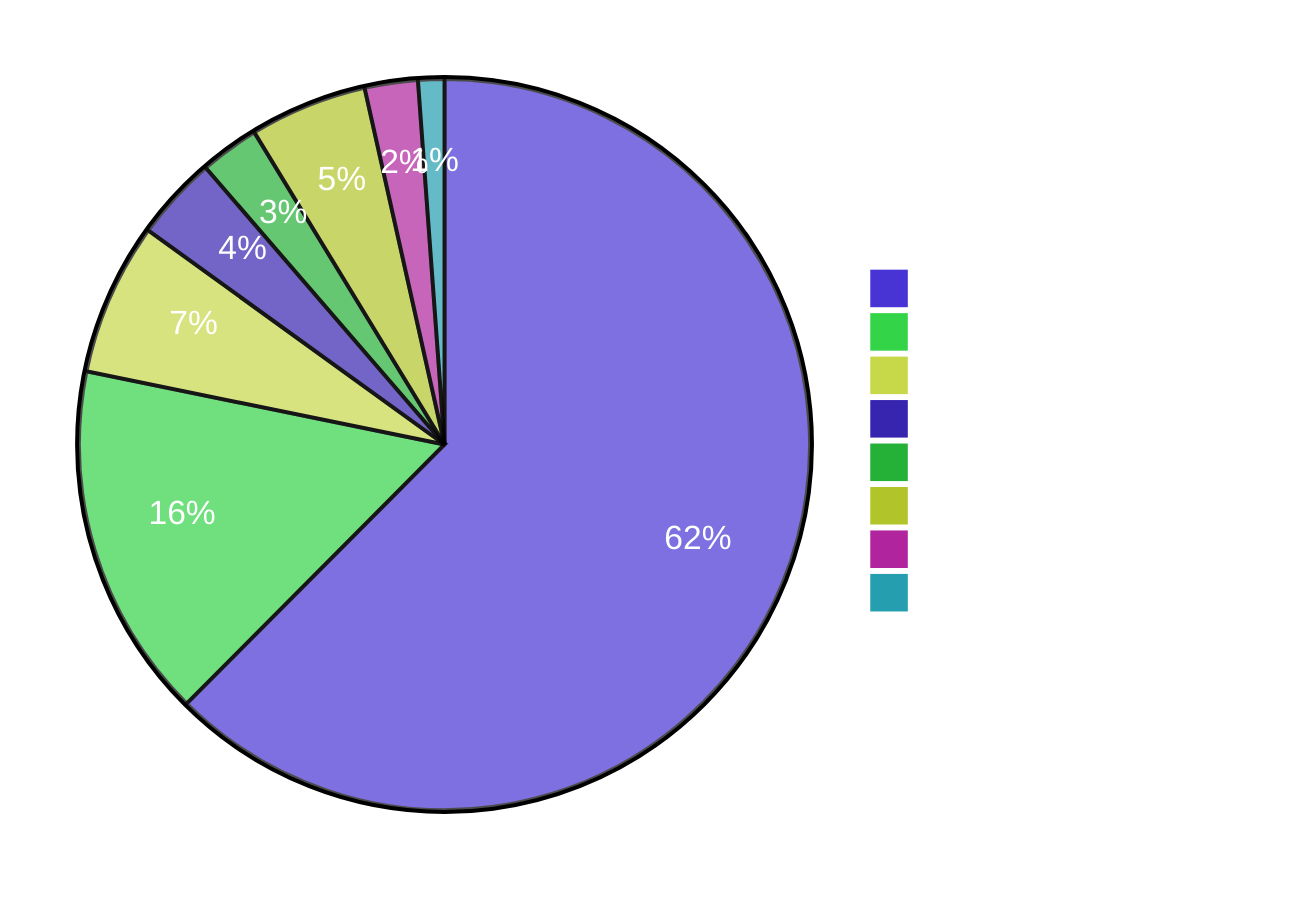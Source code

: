 %%{init: {'theme':'base', 'themeVariables': {'primaryColor': '#4834d4', 'primaryTextColor': '#fff', 'primaryBorderColor': '#3742fa', 'lineColor': '#5f27cd'}}}%%
pie title 스쿱 횟수별 비율 분포
    "1회 (62.47%)" : 62.47
    "2회 (15.75%)" : 15.75
    "3회 (6.75%)" : 6.75
    "4회 (3.71%)" : 3.71
    "5회 (2.62%)" : 2.62
    "6-10회 (5.20%)" : 5.20
    "11-20회 (2.35%)" : 2.35
    "21회 이상 (1.16%)" : 1.16